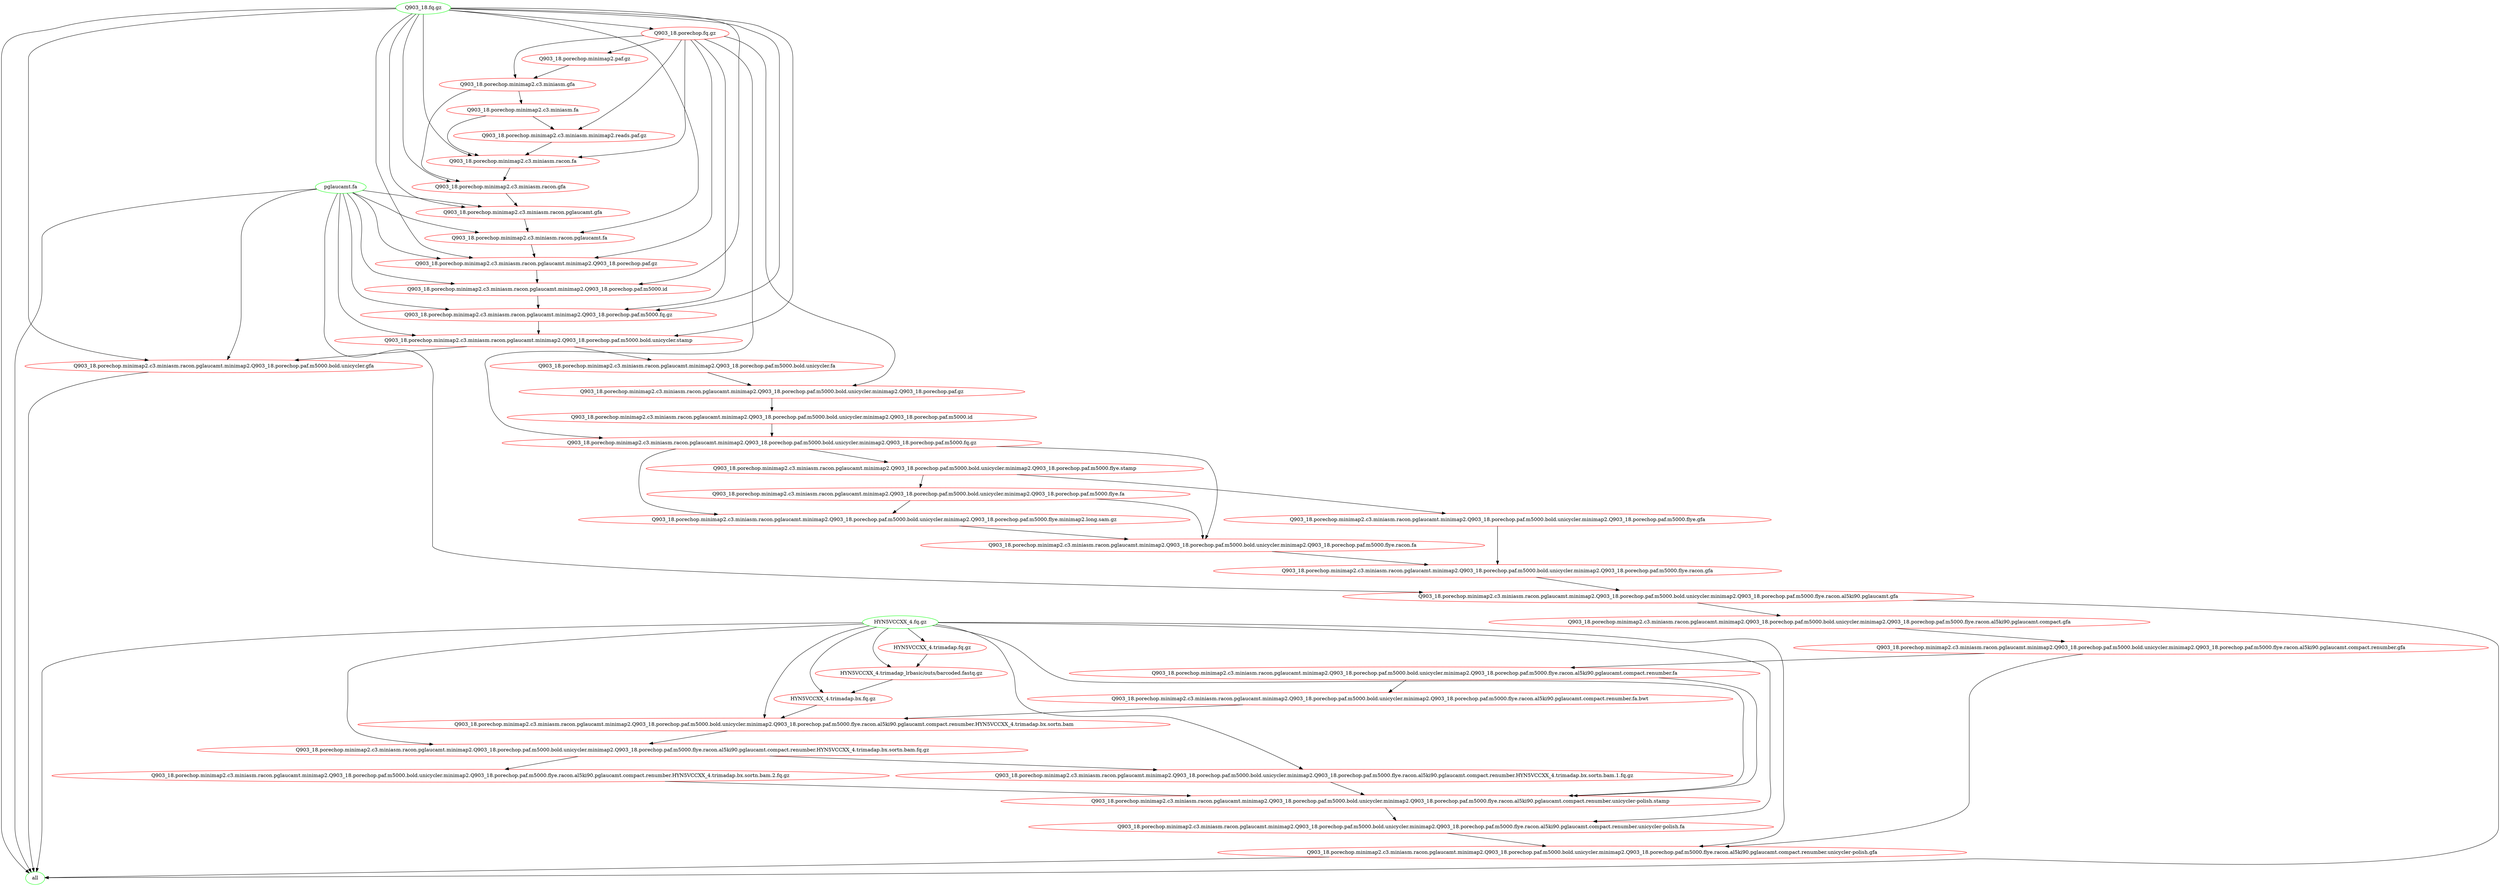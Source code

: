 digraph G {
n5[label="HYN5VCCXX_4.fq.gz", color="green"];
n41[label="HYN5VCCXX_4.trimadap.bx.fq.gz", color="red"];
n43[label="HYN5VCCXX_4.trimadap.fq.gz", color="red"];
n42[label="HYN5VCCXX_4.trimadap_lrbasic/outs/barcoded.fastq.gz", color="red"];
n3[label="Q903_18.fq.gz", color="green"];
n15[label="Q903_18.porechop.fq.gz", color="red"];
n17[label="Q903_18.porechop.minimap2.c3.miniasm.fa", color="red"];
n18[label="Q903_18.porechop.minimap2.c3.miniasm.gfa", color="red"];
n16[label="Q903_18.porechop.minimap2.c3.miniasm.minimap2.reads.paf.gz", color="red"];
n14[label="Q903_18.porechop.minimap2.c3.miniasm.racon.fa", color="red"];
n13[label="Q903_18.porechop.minimap2.c3.miniasm.racon.gfa", color="red"];
n11[label="Q903_18.porechop.minimap2.c3.miniasm.racon.pglaucamt.fa", color="red"];
n12[label="Q903_18.porechop.minimap2.c3.miniasm.racon.pglaucamt.gfa", color="red"];
n10[label="Q903_18.porechop.minimap2.c3.miniasm.racon.pglaucamt.minimap2.Q903_18.porechop.paf.gz", color="red"];
n26[label="Q903_18.porechop.minimap2.c3.miniasm.racon.pglaucamt.minimap2.Q903_18.porechop.paf.m5000.bold.unicycler.fa", color="red"];
n6[label="Q903_18.porechop.minimap2.c3.miniasm.racon.pglaucamt.minimap2.Q903_18.porechop.paf.m5000.bold.unicycler.gfa", color="red"];
n25[label="Q903_18.porechop.minimap2.c3.miniasm.racon.pglaucamt.minimap2.Q903_18.porechop.paf.m5000.bold.unicycler.minimap2.Q903_18.porechop.paf.gz", color="red"];
n28[label="Q903_18.porechop.minimap2.c3.miniasm.racon.pglaucamt.minimap2.Q903_18.porechop.paf.m5000.bold.unicycler.minimap2.Q903_18.porechop.paf.m5000.flye.fa", color="red"];
n30[label="Q903_18.porechop.minimap2.c3.miniasm.racon.pglaucamt.minimap2.Q903_18.porechop.paf.m5000.bold.unicycler.minimap2.Q903_18.porechop.paf.m5000.flye.gfa", color="red"];
n27[label="Q903_18.porechop.minimap2.c3.miniasm.racon.pglaucamt.minimap2.Q903_18.porechop.paf.m5000.bold.unicycler.minimap2.Q903_18.porechop.paf.m5000.flye.minimap2.long.sam.gz", color="red"];
n36[label="Q903_18.porechop.minimap2.c3.miniasm.racon.pglaucamt.minimap2.Q903_18.porechop.paf.m5000.bold.unicycler.minimap2.Q903_18.porechop.paf.m5000.flye.racon.al5ki90.pglaucamt.compact.gfa", color="red"];
n39[label="Q903_18.porechop.minimap2.c3.miniasm.racon.pglaucamt.minimap2.Q903_18.porechop.paf.m5000.bold.unicycler.minimap2.Q903_18.porechop.paf.m5000.flye.racon.al5ki90.pglaucamt.compact.renumber.HYN5VCCXX_4.trimadap.bx.sortn.bam", color="red"];
n37[label="Q903_18.porechop.minimap2.c3.miniasm.racon.pglaucamt.minimap2.Q903_18.porechop.paf.m5000.bold.unicycler.minimap2.Q903_18.porechop.paf.m5000.flye.racon.al5ki90.pglaucamt.compact.renumber.HYN5VCCXX_4.trimadap.bx.sortn.bam.1.fq.gz", color="red"];
n44[label="Q903_18.porechop.minimap2.c3.miniasm.racon.pglaucamt.minimap2.Q903_18.porechop.paf.m5000.bold.unicycler.minimap2.Q903_18.porechop.paf.m5000.flye.racon.al5ki90.pglaucamt.compact.renumber.HYN5VCCXX_4.trimadap.bx.sortn.bam.2.fq.gz", color="red"];
n38[label="Q903_18.porechop.minimap2.c3.miniasm.racon.pglaucamt.minimap2.Q903_18.porechop.paf.m5000.bold.unicycler.minimap2.Q903_18.porechop.paf.m5000.flye.racon.al5ki90.pglaucamt.compact.renumber.HYN5VCCXX_4.trimadap.bx.sortn.bam.fq.gz", color="red"];
n34[label="Q903_18.porechop.minimap2.c3.miniasm.racon.pglaucamt.minimap2.Q903_18.porechop.paf.m5000.bold.unicycler.minimap2.Q903_18.porechop.paf.m5000.flye.racon.al5ki90.pglaucamt.compact.renumber.fa", color="red"];
n40[label="Q903_18.porechop.minimap2.c3.miniasm.racon.pglaucamt.minimap2.Q903_18.porechop.paf.m5000.bold.unicycler.minimap2.Q903_18.porechop.paf.m5000.flye.racon.al5ki90.pglaucamt.compact.renumber.fa.bwt", color="red"];
n35[label="Q903_18.porechop.minimap2.c3.miniasm.racon.pglaucamt.minimap2.Q903_18.porechop.paf.m5000.bold.unicycler.minimap2.Q903_18.porechop.paf.m5000.flye.racon.al5ki90.pglaucamt.compact.renumber.gfa", color="red"];
n32[label="Q903_18.porechop.minimap2.c3.miniasm.racon.pglaucamt.minimap2.Q903_18.porechop.paf.m5000.bold.unicycler.minimap2.Q903_18.porechop.paf.m5000.flye.racon.al5ki90.pglaucamt.compact.renumber.unicycler-polish.fa", color="red"];
n31[label="Q903_18.porechop.minimap2.c3.miniasm.racon.pglaucamt.minimap2.Q903_18.porechop.paf.m5000.bold.unicycler.minimap2.Q903_18.porechop.paf.m5000.flye.racon.al5ki90.pglaucamt.compact.renumber.unicycler-polish.gfa", color="red"];
n33[label="Q903_18.porechop.minimap2.c3.miniasm.racon.pglaucamt.minimap2.Q903_18.porechop.paf.m5000.bold.unicycler.minimap2.Q903_18.porechop.paf.m5000.flye.racon.al5ki90.pglaucamt.compact.renumber.unicycler-polish.stamp", color="red"];
n20[label="Q903_18.porechop.minimap2.c3.miniasm.racon.pglaucamt.minimap2.Q903_18.porechop.paf.m5000.bold.unicycler.minimap2.Q903_18.porechop.paf.m5000.flye.racon.al5ki90.pglaucamt.gfa", color="red"];
n22[label="Q903_18.porechop.minimap2.c3.miniasm.racon.pglaucamt.minimap2.Q903_18.porechop.paf.m5000.bold.unicycler.minimap2.Q903_18.porechop.paf.m5000.flye.racon.fa", color="red"];
n21[label="Q903_18.porechop.minimap2.c3.miniasm.racon.pglaucamt.minimap2.Q903_18.porechop.paf.m5000.bold.unicycler.minimap2.Q903_18.porechop.paf.m5000.flye.racon.gfa", color="red"];
n29[label="Q903_18.porechop.minimap2.c3.miniasm.racon.pglaucamt.minimap2.Q903_18.porechop.paf.m5000.bold.unicycler.minimap2.Q903_18.porechop.paf.m5000.flye.stamp", color="red"];
n23[label="Q903_18.porechop.minimap2.c3.miniasm.racon.pglaucamt.minimap2.Q903_18.porechop.paf.m5000.bold.unicycler.minimap2.Q903_18.porechop.paf.m5000.fq.gz", color="red"];
n24[label="Q903_18.porechop.minimap2.c3.miniasm.racon.pglaucamt.minimap2.Q903_18.porechop.paf.m5000.bold.unicycler.minimap2.Q903_18.porechop.paf.m5000.id", color="red"];
n7[label="Q903_18.porechop.minimap2.c3.miniasm.racon.pglaucamt.minimap2.Q903_18.porechop.paf.m5000.bold.unicycler.stamp", color="red"];
n8[label="Q903_18.porechop.minimap2.c3.miniasm.racon.pglaucamt.minimap2.Q903_18.porechop.paf.m5000.fq.gz", color="red"];
n9[label="Q903_18.porechop.minimap2.c3.miniasm.racon.pglaucamt.minimap2.Q903_18.porechop.paf.m5000.id", color="red"];
n19[label="Q903_18.porechop.minimap2.paf.gz", color="red"];
n2[label="all", color="green"];
n4[label="pglaucamt.fa", color="green"];
n5 -> n41 ; 
n42 -> n41 ; 
n5 -> n43 ; 
n5 -> n42 ; 
n43 -> n42 ; 
n3 -> n15 ; 
n18 -> n17 ; 
n15 -> n18 ; 
n19 -> n18 ; 
n15 -> n16 ; 
n17 -> n16 ; 
n3 -> n14 ; 
n15 -> n14 ; 
n17 -> n14 ; 
n16 -> n14 ; 
n3 -> n13 ; 
n18 -> n13 ; 
n14 -> n13 ; 
n3 -> n11 ; 
n12 -> n11 ; 
n4 -> n11 ; 
n3 -> n12 ; 
n13 -> n12 ; 
n4 -> n12 ; 
n3 -> n10 ; 
n15 -> n10 ; 
n11 -> n10 ; 
n4 -> n10 ; 
n7 -> n26 ; 
n3 -> n6 ; 
n7 -> n6 ; 
n4 -> n6 ; 
n15 -> n25 ; 
n26 -> n25 ; 
n29 -> n28 ; 
n29 -> n30 ; 
n28 -> n27 ; 
n23 -> n27 ; 
n20 -> n36 ; 
n5 -> n39 ; 
n41 -> n39 ; 
n40 -> n39 ; 
n5 -> n37 ; 
n38 -> n37 ; 
n38 -> n44 ; 
n5 -> n38 ; 
n39 -> n38 ; 
n35 -> n34 ; 
n34 -> n40 ; 
n36 -> n35 ; 
n5 -> n32 ; 
n33 -> n32 ; 
n5 -> n31 ; 
n35 -> n31 ; 
n32 -> n31 ; 
n5 -> n33 ; 
n37 -> n33 ; 
n44 -> n33 ; 
n34 -> n33 ; 
n21 -> n20 ; 
n4 -> n20 ; 
n28 -> n22 ; 
n27 -> n22 ; 
n23 -> n22 ; 
n30 -> n21 ; 
n22 -> n21 ; 
n23 -> n29 ; 
n15 -> n23 ; 
n24 -> n23 ; 
n25 -> n24 ; 
n3 -> n7 ; 
n8 -> n7 ; 
n4 -> n7 ; 
n3 -> n8 ; 
n15 -> n8 ; 
n9 -> n8 ; 
n4 -> n8 ; 
n3 -> n9 ; 
n10 -> n9 ; 
n4 -> n9 ; 
n15 -> n19 ; 
n5 -> n2 ; 
n3 -> n2 ; 
n6 -> n2 ; 
n31 -> n2 ; 
n20 -> n2 ; 
n4 -> n2 ; 
}
